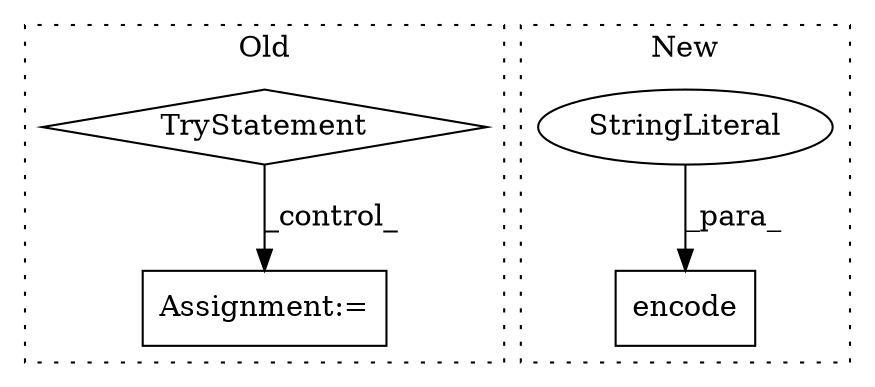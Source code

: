 digraph G {
subgraph cluster0 {
1 [label="TryStatement" a="54" s="3675" l="4" shape="diamond"];
4 [label="Assignment:=" a="7" s="4178" l="1" shape="box"];
label = "Old";
style="dotted";
}
subgraph cluster1 {
2 [label="encode" a="32" s="4057,4067" l="7,1" shape="box"];
3 [label="StringLiteral" a="45" s="4064" l="3" shape="ellipse"];
label = "New";
style="dotted";
}
1 -> 4 [label="_control_"];
3 -> 2 [label="_para_"];
}